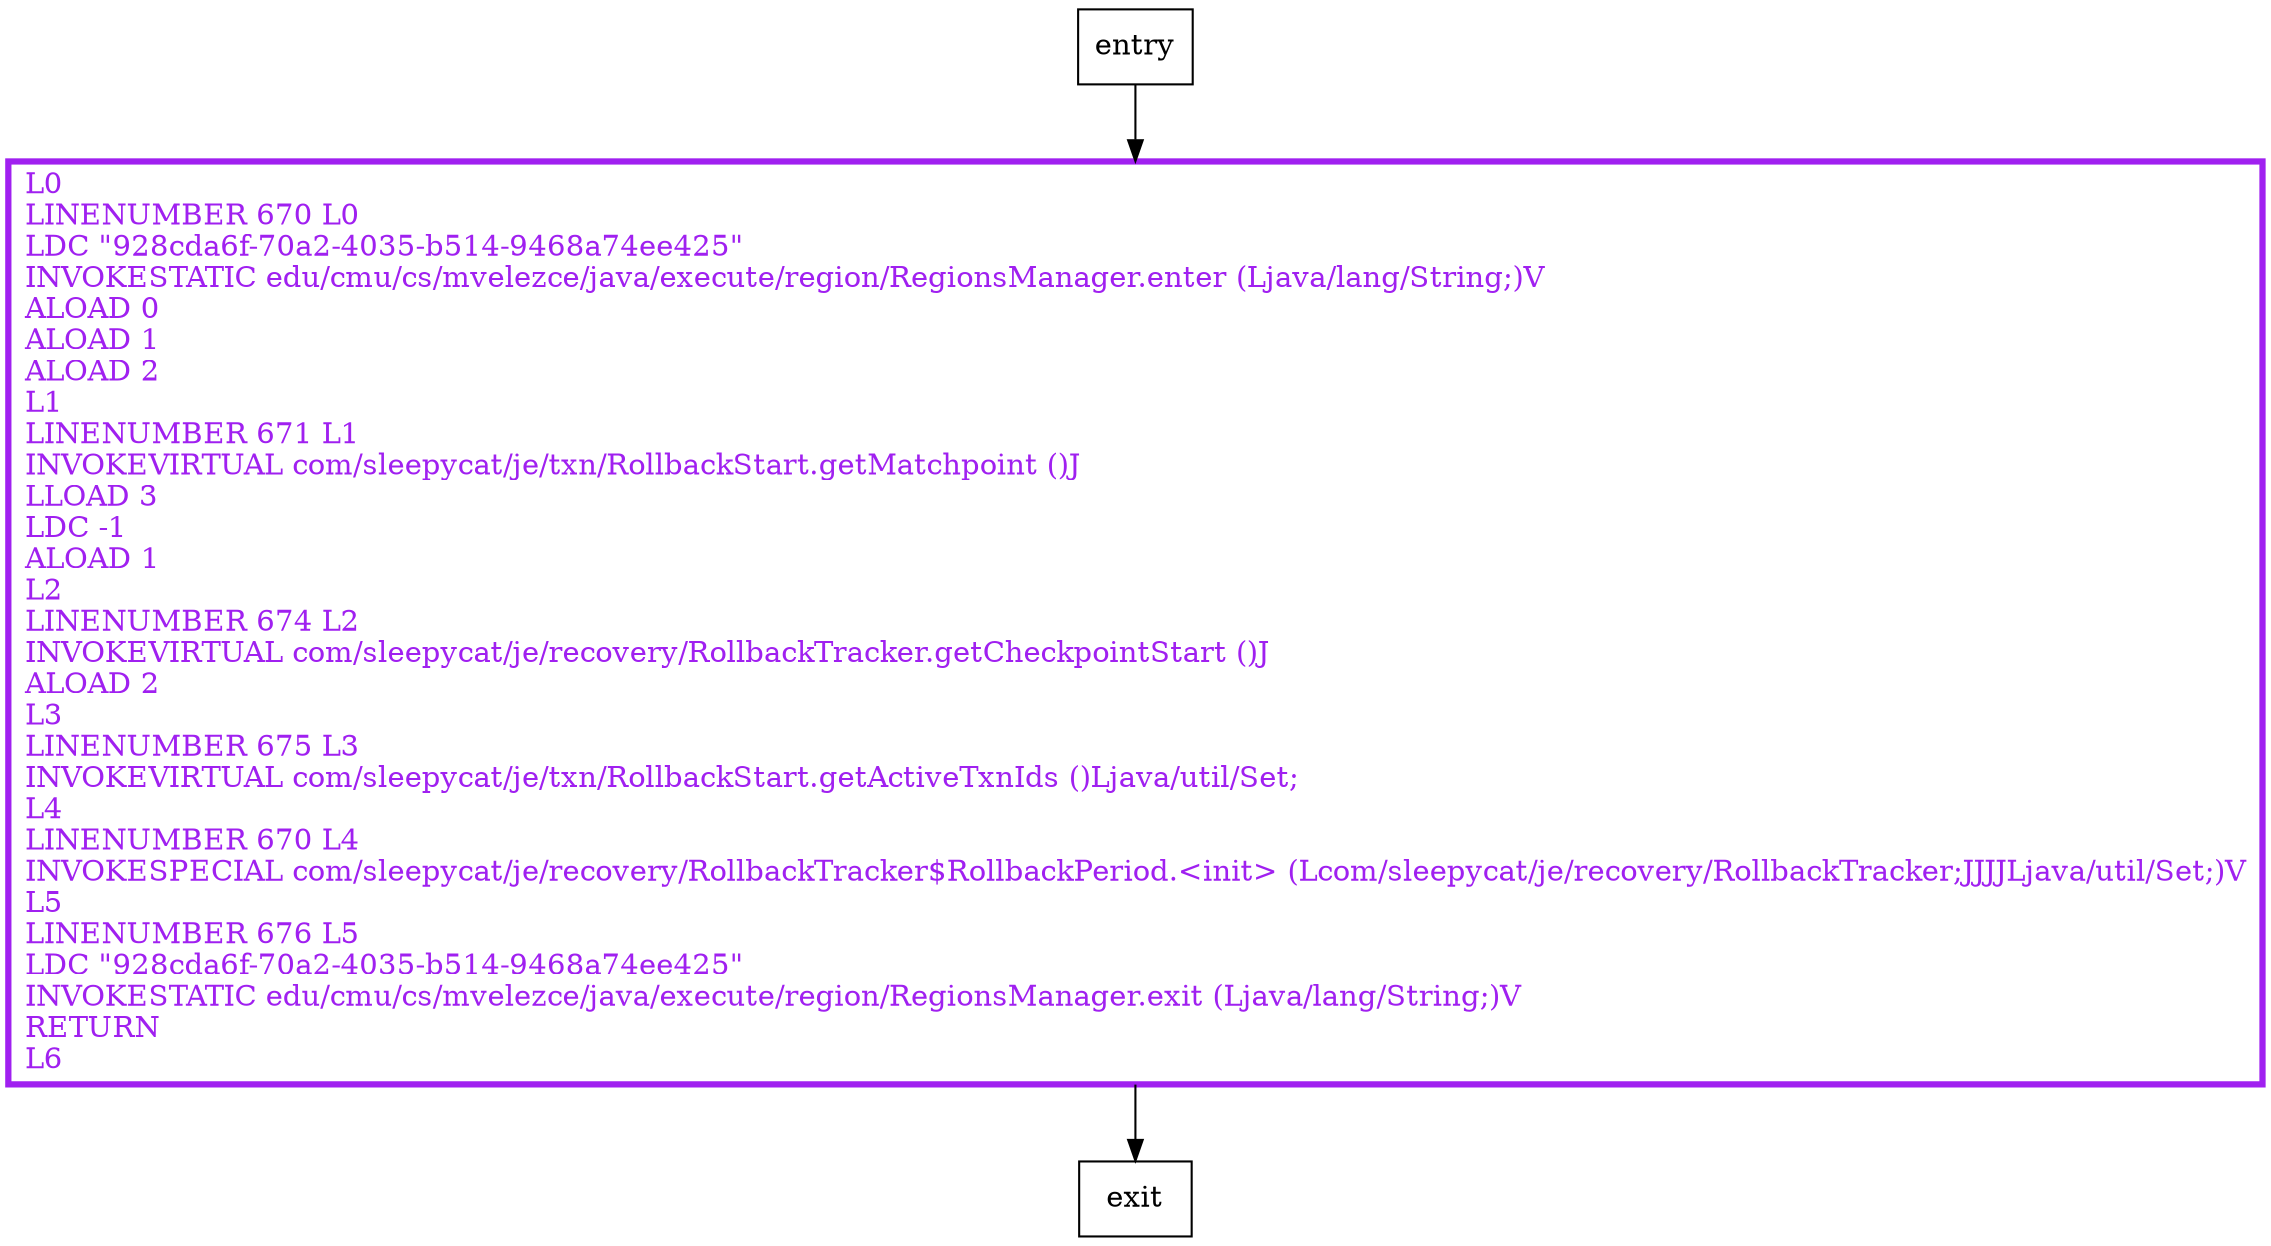 digraph <init> {
node [shape=record];
464839359 [label="L0\lLINENUMBER 670 L0\lLDC \"928cda6f-70a2-4035-b514-9468a74ee425\"\lINVOKESTATIC edu/cmu/cs/mvelezce/java/execute/region/RegionsManager.enter (Ljava/lang/String;)V\lALOAD 0\lALOAD 1\lALOAD 2\lL1\lLINENUMBER 671 L1\lINVOKEVIRTUAL com/sleepycat/je/txn/RollbackStart.getMatchpoint ()J\lLLOAD 3\lLDC -1\lALOAD 1\lL2\lLINENUMBER 674 L2\lINVOKEVIRTUAL com/sleepycat/je/recovery/RollbackTracker.getCheckpointStart ()J\lALOAD 2\lL3\lLINENUMBER 675 L3\lINVOKEVIRTUAL com/sleepycat/je/txn/RollbackStart.getActiveTxnIds ()Ljava/util/Set;\lL4\lLINENUMBER 670 L4\lINVOKESPECIAL com/sleepycat/je/recovery/RollbackTracker$RollbackPeriod.\<init\> (Lcom/sleepycat/je/recovery/RollbackTracker;JJJJLjava/util/Set;)V\lL5\lLINENUMBER 676 L5\lLDC \"928cda6f-70a2-4035-b514-9468a74ee425\"\lINVOKESTATIC edu/cmu/cs/mvelezce/java/execute/region/RegionsManager.exit (Ljava/lang/String;)V\lRETURN\lL6\l"];
entry;
exit;
entry -> 464839359
464839359 -> exit
464839359[fontcolor="purple", penwidth=3, color="purple"];
}
